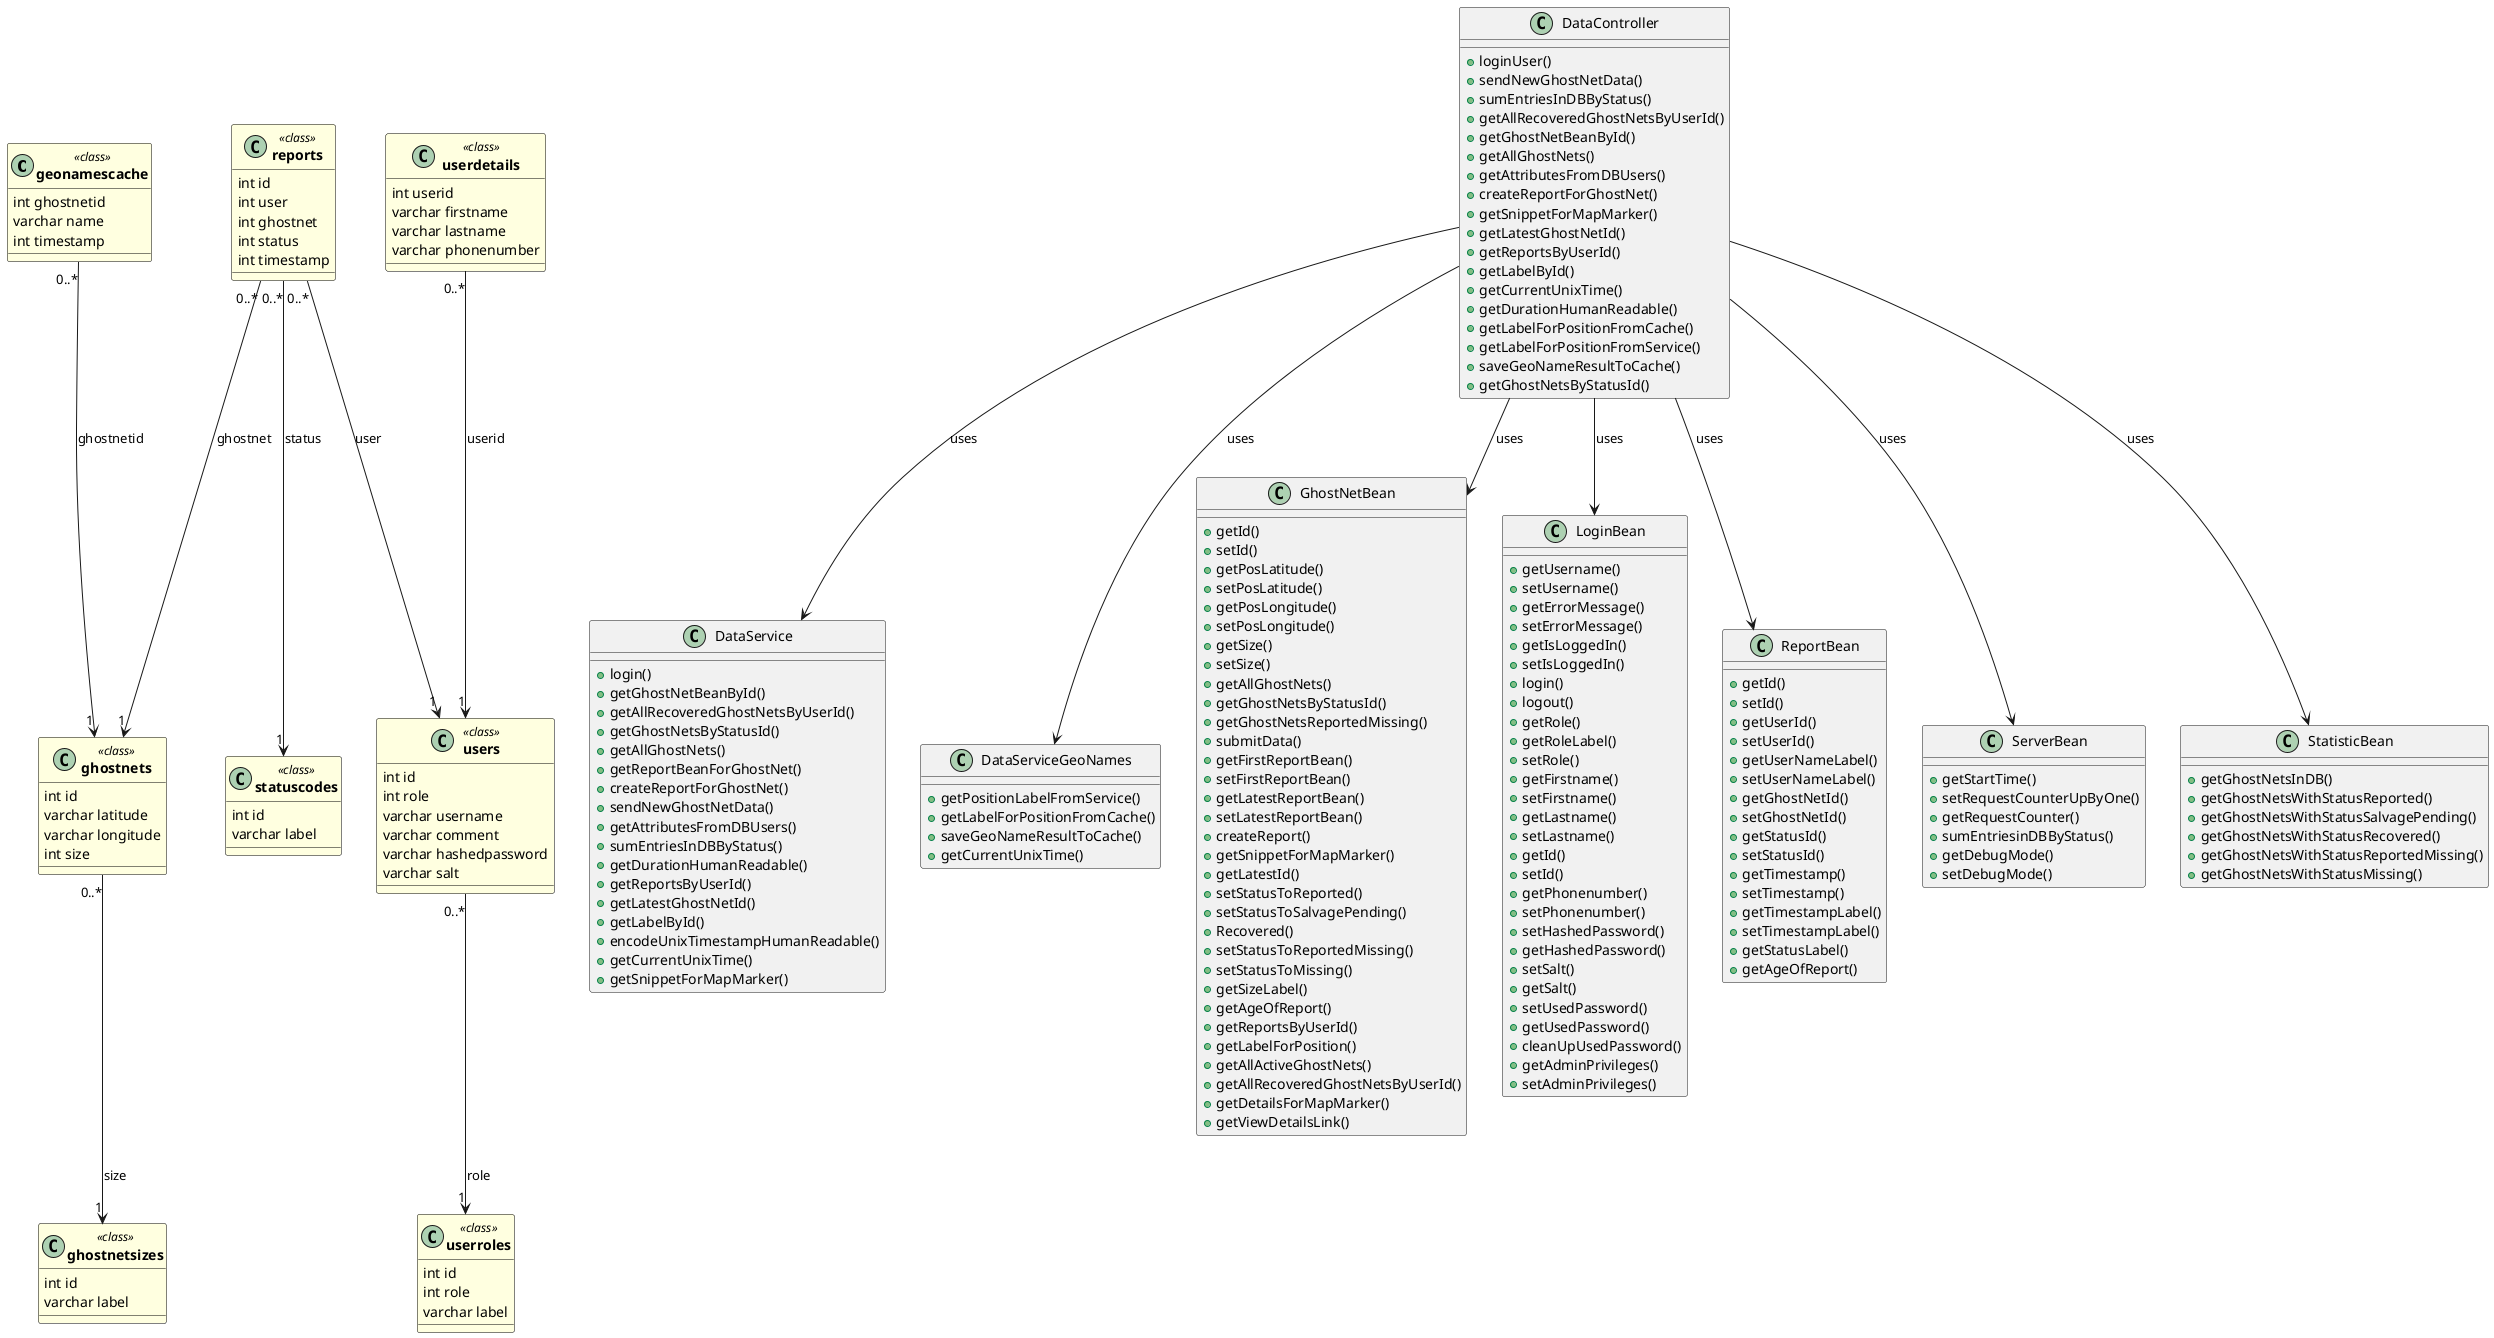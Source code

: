 
@startuml
!define Table class
skinparam class {
    BackgroundColor<< Table >> LightYellow
    BorderColor<< Table >> Black
    FontStyle<< Table >> Bold
}
class geonamescache << Table >> {
    int ghostnetid
    varchar name
    int timestamp
}
class ghostnets << Table >> {
    int id
    varchar latitude
    varchar longitude
    int size
}
class ghostnetsizes << Table >> {
    int id
    varchar label
}
class reports << Table >> {
    int id
    int user
    int ghostnet
    int status
    int timestamp
}
class statuscodes << Table >> {
    int id
    varchar label
}
class userdetails << Table >> {
    int userid
    varchar firstname
    varchar lastname
    varchar phonenumber
}
class userroles << Table >> {
    int id
    int role
    varchar label
}
class users << Table >> {
    int id
    int role
    varchar username
    varchar comment
    varchar hashedpassword
    varchar salt
}

geonamescache "0..*" --> "1" ghostnets: ghostnetid
ghostnets "0..*" --> "1" ghostnetsizes: size
reports "0..*" --> "1" users: user
reports "0..*" --> "1" ghostnets: ghostnet
reports "0..*" --> "1" statuscodes: status
userdetails "0..*" --> "1" users: userid
users "0..*" --> "1" userroles: role

class DataController {
    +loginUser()
    +sendNewGhostNetData()
    +sumEntriesInDBByStatus()
    +getAllRecoveredGhostNetsByUserId()
    +getGhostNetBeanById()
    +getAllGhostNets()
    +getAttributesFromDBUsers()
    +createReportForGhostNet()
    +getSnippetForMapMarker()
    +getLatestGhostNetId()
    +getReportsByUserId()
    +getLabelById()
    +getCurrentUnixTime()
    +getDurationHumanReadable()
    +getLabelForPositionFromCache()
    +getLabelForPositionFromService()
    +saveGeoNameResultToCache()
    +getGhostNetsByStatusId()
}
class DataService {
    +login()
    +getGhostNetBeanById()
    +getAllRecoveredGhostNetsByUserId()
    +getGhostNetsByStatusId()
    +getAllGhostNets()
    +getReportBeanForGhostNet()
    +createReportForGhostNet()
    +sendNewGhostNetData()
    +getAttributesFromDBUsers()
    +sumEntriesInDBByStatus()
    +getDurationHumanReadable()
    +getReportsByUserId()
    +getLatestGhostNetId()
    +getLabelById()
    +encodeUnixTimestampHumanReadable()
    +getCurrentUnixTime()
    +getSnippetForMapMarker()
}
class DataServiceGeoNames {
    +getPositionLabelFromService()
    +getLabelForPositionFromCache()
    +saveGeoNameResultToCache()
    +getCurrentUnixTime()
}
class GhostNetBean {
    +getId()
    +setId()
    +getPosLatitude()
    +setPosLatitude()
    +getPosLongitude()
    +setPosLongitude()
    +getSize()
    +setSize()
    +getAllGhostNets()
    +getGhostNetsByStatusId()
    +getGhostNetsReportedMissing()
    +submitData()
    +getFirstReportBean()
    +setFirstReportBean()
    +getLatestReportBean()
    +setLatestReportBean()
    +createReport()
    +getSnippetForMapMarker()
    +getLatestId()
    +setStatusToReported()
    +setStatusToSalvagePending()
    +Recovered()
    +setStatusToReportedMissing()
    +setStatusToMissing()
    +getSizeLabel()
    +getAgeOfReport()
    +getReportsByUserId()
    +getLabelForPosition()
    +getAllActiveGhostNets()
    +getAllRecoveredGhostNetsByUserId()
    +getDetailsForMapMarker()
    +getViewDetailsLink()
}
class LoginBean {
    +getUsername()
    +setUsername()
    +getErrorMessage()
    +setErrorMessage()
    +getIsLoggedIn()
    +setIsLoggedIn()
    +login()
    +logout()
    +getRole()
    +getRoleLabel()
    +setRole()
    +getFirstname()
    +setFirstname()
    +getLastname()
    +setLastname()
    +getId()
    +setId()
    +getPhonenumber()
    +setPhonenumber()
    +setHashedPassword()
    +getHashedPassword()
    +setSalt()
    +getSalt()
    +setUsedPassword()
    +getUsedPassword()
    +cleanUpUsedPassword()
    +getAdminPrivileges()
    +setAdminPrivileges()
}
class ReportBean {
    +getId()
    +setId()
    +getUserId()
    +setUserId()
    +getUserNameLabel()
    +setUserNameLabel()
    +getGhostNetId()
    +setGhostNetId()
    +getStatusId()
    +setStatusId()
    +getTimestamp()
    +setTimestamp()
    +getTimestampLabel()
    +setTimestampLabel()
    +getStatusLabel()
    +getAgeOfReport()
}
class ServerBean {
    +getStartTime()
    +setRequestCounterUpByOne()
    +getRequestCounter()
    +sumEntriesinDBByStatus()
    +getDebugMode()
    +setDebugMode()
}
class StatisticBean {
    +getGhostNetsInDB()
    +getGhostNetsWithStatusReported()
    +getGhostNetsWithStatusSalvagePending()
    +getGhostNetsWithStatusRecovered()
    +getGhostNetsWithStatusReportedMissing()
    +getGhostNetsWithStatusMissing()
}

DataController --> DataService: uses
DataController --> DataServiceGeoNames: uses
DataController --> GhostNetBean: uses
DataController --> ReportBean: uses
DataController --> ServerBean: uses
DataController --> StatisticBean: uses
DataController --> LoginBean: uses
@enduml
